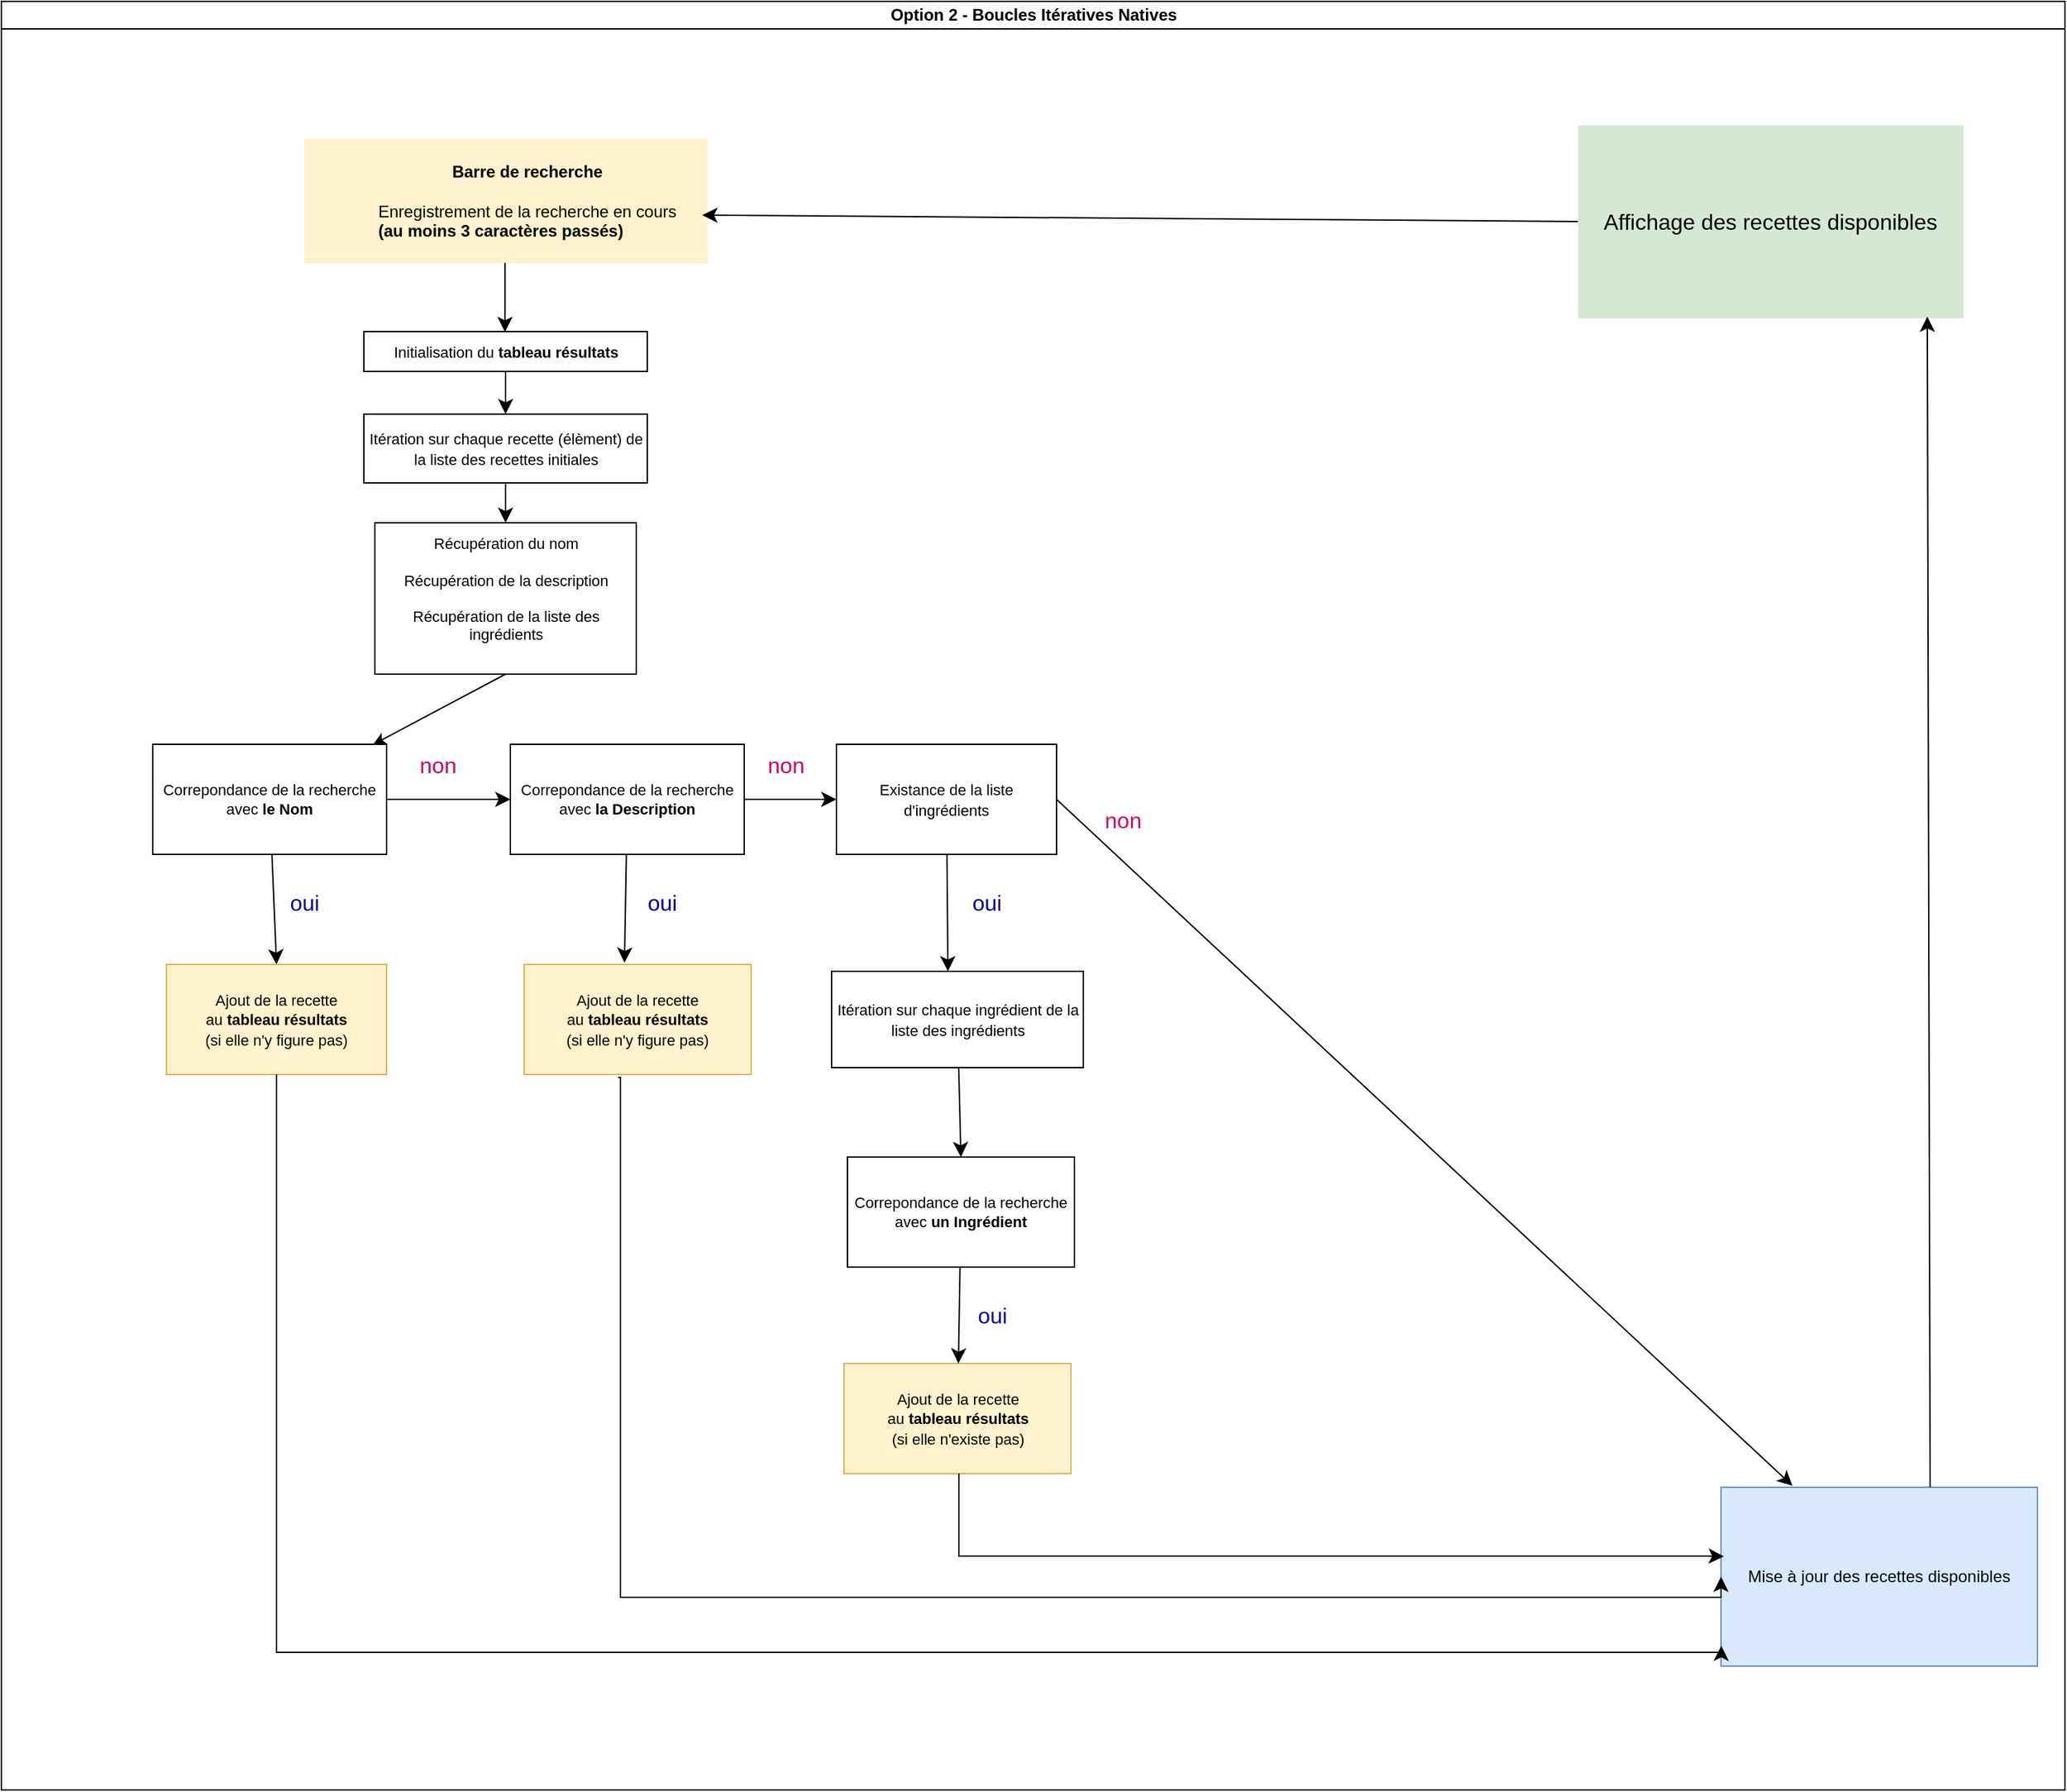 <mxfile version="24.7.14">
  <diagram id="prtHgNgQTEPvFCAcTncT" name="Page-1">
    <mxGraphModel dx="2424" dy="818" grid="1" gridSize="10" guides="1" tooltips="1" connect="1" arrows="1" fold="1" page="1" pageScale="1" pageWidth="827" pageHeight="1169" math="0" shadow="0">
      <root>
        <mxCell id="0" />
        <mxCell id="1" parent="0" />
        <mxCell id="dNxyNK7c78bLwvsdeMH5-11" value="Option 2 - Boucles Itératives Natives" style="swimlane;html=1;startSize=20;horizontal=1;containerType=tree;glass=0;swimlaneLine=1;" parent="1" vertex="1">
          <mxGeometry x="-160" y="130" width="1500" height="1300" as="geometry" />
        </mxCell>
        <UserObject label="&lt;div align=&quot;center&quot;&gt;Barre de recherche&lt;/div&gt;&lt;div&gt;&lt;br&gt;&lt;/div&gt;&lt;div&gt;&lt;span style=&quot;font-weight: normal;&quot;&gt;Enregistrement de la recherche en cours&lt;/span&gt;&lt;br&gt;&lt;/div&gt;(au moins 3 caractères passés)" name="Tessa Miller" position="CFO" location="Office 1" email="me@example.com" placeholders="1" id="dNxyNK7c78bLwvsdeMH5-12">
          <mxCell style="label;image=https://cdn3.iconfinder.com/data/icons/user-avatars-1/512/users-3-128.png;whiteSpace=wrap;html=1;rounded=0;glass=0;treeMoving=1;treeFolding=1;fillColor=#fff2cc;strokeColor=#d6b656;strokeWidth=0;" parent="dNxyNK7c78bLwvsdeMH5-11" vertex="1">
            <mxGeometry x="220" y="100" width="293" height="90" as="geometry" />
          </mxCell>
        </UserObject>
        <mxCell id="guzvhUk8A1Xf9N3mO2cr-11" value="" style="edgeStyle=none;curved=1;rounded=0;orthogonalLoop=1;jettySize=auto;html=1;exitX=0.5;exitY=1;exitDx=0;exitDy=0;" parent="dNxyNK7c78bLwvsdeMH5-11" source="guzvhUk8A1Xf9N3mO2cr-2" target="guzvhUk8A1Xf9N3mO2cr-12" edge="1">
          <mxGeometry relative="1" as="geometry">
            <mxPoint x="405" y="240" as="sourcePoint" />
          </mxGeometry>
        </mxCell>
        <mxCell id="guzvhUk8A1Xf9N3mO2cr-2" value="&lt;div style=&quot;font-size: 11px;&quot;&gt;&lt;font style=&quot;font-size: 11px;&quot;&gt;Récupération du nom&lt;/font&gt;&lt;/div&gt;&lt;div style=&quot;font-size: 11px;&quot;&gt;&lt;font style=&quot;font-size: 11px;&quot;&gt;&lt;br&gt;&lt;/font&gt;&lt;/div&gt;&lt;div style=&quot;font-size: 11px;&quot;&gt;&lt;font style=&quot;font-size: 11px;&quot;&gt;Récupération de la description&lt;/font&gt;&lt;/div&gt;&lt;div style=&quot;font-size: 11px;&quot;&gt;&lt;font style=&quot;font-size: 11px;&quot;&gt;&lt;br&gt;&lt;/font&gt;&lt;/div&gt;&lt;div style=&quot;font-size: 11px;&quot;&gt;&lt;font style=&quot;font-size: 11px;&quot;&gt;Récupération de la liste des ingrédients&lt;/font&gt;&lt;/div&gt;&lt;div style=&quot;font-size: 11px;&quot;&gt;&lt;font style=&quot;font-size: 11px;&quot;&gt;&lt;br&gt;&lt;/font&gt;&lt;/div&gt;" style="rounded=0;whiteSpace=wrap;html=1;" parent="dNxyNK7c78bLwvsdeMH5-11" vertex="1">
          <mxGeometry x="271.5" y="379" width="190" height="110" as="geometry" />
        </mxCell>
        <mxCell id="guzvhUk8A1Xf9N3mO2cr-29" style="edgeStyle=none;curved=1;rounded=0;orthogonalLoop=1;jettySize=auto;html=1;fontSize=12;startSize=8;endSize=8;exitX=0.5;exitY=1;exitDx=0;exitDy=0;" parent="dNxyNK7c78bLwvsdeMH5-11" source="guzvhUk8A1Xf9N3mO2cr-12" edge="1">
          <mxGeometry relative="1" as="geometry">
            <mxPoint x="210" y="610" as="targetPoint" />
            <mxPoint x="214.25" y="540" as="sourcePoint" />
            <Array as="points">
              <mxPoint x="210" y="570" />
              <mxPoint x="210" y="600" />
            </Array>
          </mxGeometry>
        </mxCell>
        <mxCell id="guzvhUk8A1Xf9N3mO2cr-65" style="edgeStyle=none;curved=1;rounded=0;orthogonalLoop=1;jettySize=auto;html=1;entryX=0.5;entryY=0;entryDx=0;entryDy=0;fontSize=12;startSize=8;endSize=8;" parent="dNxyNK7c78bLwvsdeMH5-11" source="guzvhUk8A1Xf9N3mO2cr-12" target="guzvhUk8A1Xf9N3mO2cr-30" edge="1">
          <mxGeometry relative="1" as="geometry" />
        </mxCell>
        <mxCell id="guzvhUk8A1Xf9N3mO2cr-80" style="edgeStyle=none;curved=1;rounded=0;orthogonalLoop=1;jettySize=auto;html=1;fontSize=12;startSize=8;endSize=8;entryX=0;entryY=0.5;entryDx=0;entryDy=0;" parent="dNxyNK7c78bLwvsdeMH5-11" source="guzvhUk8A1Xf9N3mO2cr-12" target="guzvhUk8A1Xf9N3mO2cr-4" edge="1">
          <mxGeometry relative="1" as="geometry">
            <mxPoint x="350.0" y="570" as="targetPoint" />
          </mxGeometry>
        </mxCell>
        <mxCell id="guzvhUk8A1Xf9N3mO2cr-12" value="&lt;div style=&quot;font-size: 11px;&quot;&gt;&lt;font style=&quot;font-size: 11px;&quot;&gt;Correpondance de la recherche&lt;/font&gt;&lt;/div&gt;&lt;div style=&quot;font-size: 11px;&quot;&gt;&lt;font style=&quot;font-size: 11px;&quot;&gt;avec &lt;b&gt;le Nom&lt;/b&gt;&lt;/font&gt;&lt;br&gt;&lt;/div&gt;" style="rounded=0;whiteSpace=wrap;html=1;" parent="dNxyNK7c78bLwvsdeMH5-11" vertex="1">
          <mxGeometry x="110" y="540" width="170" height="80" as="geometry" />
        </mxCell>
        <mxCell id="guzvhUk8A1Xf9N3mO2cr-82" style="edgeStyle=none;curved=1;rounded=0;orthogonalLoop=1;jettySize=auto;html=1;entryX=0;entryY=0.5;entryDx=0;entryDy=0;fontSize=12;startSize=8;endSize=8;" parent="dNxyNK7c78bLwvsdeMH5-11" source="guzvhUk8A1Xf9N3mO2cr-4" target="guzvhUk8A1Xf9N3mO2cr-10" edge="1">
          <mxGeometry relative="1" as="geometry" />
        </mxCell>
        <mxCell id="guzvhUk8A1Xf9N3mO2cr-4" value="&lt;div style=&quot;font-size: 11px;&quot;&gt;Correpondance de la recherche avec&lt;b&gt; la Description&lt;/b&gt;&lt;br&gt;&lt;/div&gt;" style="rounded=0;whiteSpace=wrap;html=1;" parent="dNxyNK7c78bLwvsdeMH5-11" vertex="1">
          <mxGeometry x="370" y="540" width="170" height="80" as="geometry" />
        </mxCell>
        <mxCell id="guzvhUk8A1Xf9N3mO2cr-104" style="edgeStyle=none;curved=1;rounded=0;orthogonalLoop=1;jettySize=auto;html=1;fontSize=12;startSize=8;endSize=8;entryX=0.226;entryY=-0.008;entryDx=0;entryDy=0;entryPerimeter=0;exitX=1;exitY=0.5;exitDx=0;exitDy=0;" parent="dNxyNK7c78bLwvsdeMH5-11" source="guzvhUk8A1Xf9N3mO2cr-10" target="guzvhUk8A1Xf9N3mO2cr-66" edge="1">
          <mxGeometry relative="1" as="geometry">
            <mxPoint x="920" y="580" as="targetPoint" />
          </mxGeometry>
        </mxCell>
        <mxCell id="guzvhUk8A1Xf9N3mO2cr-10" value="&lt;font style=&quot;font-size: 11px;&quot;&gt;Existance de la liste d&#39;ingrédients&lt;/font&gt;" style="rounded=0;whiteSpace=wrap;html=1;" parent="dNxyNK7c78bLwvsdeMH5-11" vertex="1">
          <mxGeometry x="607" y="540" width="160" height="80" as="geometry" />
        </mxCell>
        <mxCell id="guzvhUk8A1Xf9N3mO2cr-19" style="edgeStyle=none;curved=1;rounded=0;orthogonalLoop=1;jettySize=auto;html=1;fontSize=12;startSize=8;endSize=8;entryX=0.5;entryY=0;entryDx=0;entryDy=0;" parent="dNxyNK7c78bLwvsdeMH5-11" source="guzvhUk8A1Xf9N3mO2cr-18" target="guzvhUk8A1Xf9N3mO2cr-2" edge="1">
          <mxGeometry relative="1" as="geometry">
            <mxPoint x="383" y="310" as="targetPoint" />
          </mxGeometry>
        </mxCell>
        <mxCell id="guzvhUk8A1Xf9N3mO2cr-18" value="&lt;font style=&quot;font-size: 11px;&quot;&gt;Itération sur chaque recette (élèment) de la liste des recettes initiales &lt;/font&gt;" style="rounded=0;whiteSpace=wrap;html=1;" parent="dNxyNK7c78bLwvsdeMH5-11" vertex="1">
          <mxGeometry x="263.5" y="300" width="206" height="50" as="geometry" />
        </mxCell>
        <mxCell id="guzvhUk8A1Xf9N3mO2cr-30" value="&lt;div&gt;&lt;font style=&quot;font-size: 11px;&quot;&gt;Ajout de la recette &lt;br&gt;&lt;/font&gt;&lt;/div&gt;&lt;div&gt;&lt;font style=&quot;font-size: 11px;&quot;&gt;au &lt;b&gt;tableau résultats&lt;/b&gt;&lt;/font&gt;&lt;/div&gt;&lt;div&gt;&lt;font style=&quot;font-size: 11px;&quot;&gt;(si elle n&#39;y figure pas)&lt;b&gt;&lt;br&gt;&lt;/b&gt;&lt;/font&gt;&lt;/div&gt;" style="rounded=0;whiteSpace=wrap;html=1;fillColor=#fff2cc;strokeColor=#d6b656;" parent="dNxyNK7c78bLwvsdeMH5-11" vertex="1">
          <mxGeometry x="120" y="700" width="160" height="80" as="geometry" />
        </mxCell>
        <mxCell id="guzvhUk8A1Xf9N3mO2cr-36" style="edgeStyle=none;curved=1;rounded=0;orthogonalLoop=1;jettySize=auto;html=1;exitX=0.5;exitY=1;exitDx=0;exitDy=0;entryX=0.5;entryY=0;entryDx=0;entryDy=0;fontSize=12;startSize=8;endSize=8;" parent="dNxyNK7c78bLwvsdeMH5-11" source="guzvhUk8A1Xf9N3mO2cr-32" target="guzvhUk8A1Xf9N3mO2cr-18" edge="1">
          <mxGeometry relative="1" as="geometry" />
        </mxCell>
        <mxCell id="guzvhUk8A1Xf9N3mO2cr-32" value="&lt;font style=&quot;font-size: 11px;&quot;&gt;Initialisation du &lt;b&gt;tableau résultats&lt;/b&gt;&lt;/font&gt;" style="rounded=0;whiteSpace=wrap;html=1;" parent="dNxyNK7c78bLwvsdeMH5-11" vertex="1">
          <mxGeometry x="263.5" y="240" width="206" height="29" as="geometry" />
        </mxCell>
        <mxCell id="guzvhUk8A1Xf9N3mO2cr-35" style="edgeStyle=none;curved=1;rounded=0;orthogonalLoop=1;jettySize=auto;html=1;exitX=0.516;exitY=1.008;exitDx=0;exitDy=0;fontSize=12;startSize=8;endSize=8;exitPerimeter=0;entryX=0.52;entryY=0.002;entryDx=0;entryDy=0;entryPerimeter=0;" parent="dNxyNK7c78bLwvsdeMH5-11" edge="1">
          <mxGeometry relative="1" as="geometry">
            <mxPoint x="366.11" y="190.0" as="sourcePoint" />
            <mxPoint x="366.07" y="240.338" as="targetPoint" />
          </mxGeometry>
        </mxCell>
        <mxCell id="guzvhUk8A1Xf9N3mO2cr-57" value="&lt;div&gt;&lt;font style=&quot;font-size: 11px;&quot;&gt;Ajout de la recette &lt;br&gt;&lt;/font&gt;&lt;/div&gt;&lt;div&gt;&lt;font style=&quot;font-size: 11px;&quot;&gt;au &lt;b&gt;tableau résultats&lt;/b&gt;&lt;/font&gt;&lt;/div&gt;&lt;div&gt;&lt;font style=&quot;font-size: 11px;&quot;&gt;(si elle n&#39;y figure pas)&lt;b&gt;&lt;br&gt;&lt;/b&gt;&lt;/font&gt;&lt;/div&gt;" style="rounded=0;whiteSpace=wrap;html=1;fillColor=#fff2cc;strokeColor=#d6b656;" parent="dNxyNK7c78bLwvsdeMH5-11" vertex="1">
          <mxGeometry x="380" y="700" width="165" height="80" as="geometry" />
        </mxCell>
        <mxCell id="guzvhUk8A1Xf9N3mO2cr-58" style="edgeStyle=none;curved=1;rounded=0;orthogonalLoop=1;jettySize=auto;html=1;entryX=0.442;entryY=-0.016;entryDx=0;entryDy=0;entryPerimeter=0;fontSize=12;startSize=8;endSize=8;" parent="dNxyNK7c78bLwvsdeMH5-11" source="guzvhUk8A1Xf9N3mO2cr-4" target="guzvhUk8A1Xf9N3mO2cr-57" edge="1">
          <mxGeometry relative="1" as="geometry" />
        </mxCell>
        <mxCell id="guzvhUk8A1Xf9N3mO2cr-60" value="&lt;font style=&quot;font-size: 16px;&quot;&gt;Affichage des recettes disponibles&lt;/font&gt;" style="rounded=0;whiteSpace=wrap;html=1;fillColor=#d5e8d4;strokeColor=#82b366;strokeWidth=0;" parent="dNxyNK7c78bLwvsdeMH5-11" vertex="1">
          <mxGeometry x="1146" y="90" width="280" height="140" as="geometry" />
        </mxCell>
        <mxCell id="guzvhUk8A1Xf9N3mO2cr-64" style="edgeStyle=none;curved=1;rounded=0;orthogonalLoop=1;jettySize=auto;html=1;exitX=0;exitY=0.5;exitDx=0;exitDy=0;entryX=0.988;entryY=0.615;entryDx=0;entryDy=0;entryPerimeter=0;fontSize=12;startSize=8;endSize=8;" parent="dNxyNK7c78bLwvsdeMH5-11" source="guzvhUk8A1Xf9N3mO2cr-60" target="dNxyNK7c78bLwvsdeMH5-12" edge="1">
          <mxGeometry relative="1" as="geometry" />
        </mxCell>
        <mxCell id="guzvhUk8A1Xf9N3mO2cr-66" value="Mise à jour des recettes disponibles" style="rounded=0;whiteSpace=wrap;html=1;fillColor=#dae8fc;strokeColor=#6c8ebf;" parent="dNxyNK7c78bLwvsdeMH5-11" vertex="1">
          <mxGeometry x="1250" y="1080" width="230" height="130" as="geometry" />
        </mxCell>
        <mxCell id="guzvhUk8A1Xf9N3mO2cr-67" style="edgeStyle=none;curved=1;rounded=0;orthogonalLoop=1;jettySize=auto;html=1;entryX=0.907;entryY=0.994;entryDx=0;entryDy=0;entryPerimeter=0;fontSize=12;startSize=8;endSize=8;" parent="dNxyNK7c78bLwvsdeMH5-11" target="guzvhUk8A1Xf9N3mO2cr-60" edge="1">
          <mxGeometry relative="1" as="geometry">
            <mxPoint x="1402" y="1080" as="sourcePoint" />
            <mxPoint x="1332.73" y="227.06" as="targetPoint" />
          </mxGeometry>
        </mxCell>
        <mxCell id="guzvhUk8A1Xf9N3mO2cr-74" value="&lt;font color=&quot;#000099&quot;&gt;oui&lt;/font&gt;" style="text;html=1;align=center;verticalAlign=middle;resizable=0;points=[];autosize=1;strokeColor=none;fillColor=none;fontSize=16;" parent="dNxyNK7c78bLwvsdeMH5-11" vertex="1">
          <mxGeometry x="200" y="640" width="40" height="30" as="geometry" />
        </mxCell>
        <mxCell id="guzvhUk8A1Xf9N3mO2cr-75" value="&lt;font color=&quot;#000099&quot;&gt;oui&lt;/font&gt;" style="text;html=1;align=center;verticalAlign=middle;resizable=0;points=[];autosize=1;strokeColor=none;fillColor=none;fontSize=16;" parent="dNxyNK7c78bLwvsdeMH5-11" vertex="1">
          <mxGeometry x="460" y="640" width="40" height="30" as="geometry" />
        </mxCell>
        <mxCell id="guzvhUk8A1Xf9N3mO2cr-81" value="&lt;font color=&quot;#cc0066&quot;&gt;non&lt;/font&gt;" style="text;html=1;align=center;verticalAlign=middle;resizable=0;points=[];autosize=1;strokeColor=none;fillColor=none;fontSize=16;" parent="dNxyNK7c78bLwvsdeMH5-11" vertex="1">
          <mxGeometry x="292" y="540" width="50" height="30" as="geometry" />
        </mxCell>
        <mxCell id="guzvhUk8A1Xf9N3mO2cr-83" value="&lt;font color=&quot;#cc0066&quot;&gt;non&lt;/font&gt;" style="text;html=1;align=center;verticalAlign=middle;resizable=0;points=[];autosize=1;strokeColor=none;fillColor=none;fontSize=16;" parent="dNxyNK7c78bLwvsdeMH5-11" vertex="1">
          <mxGeometry x="545" y="540" width="50" height="30" as="geometry" />
        </mxCell>
        <mxCell id="guzvhUk8A1Xf9N3mO2cr-85" value="&lt;div&gt;&lt;font style=&quot;font-size: 11px;&quot;&gt;Ajout de la recette &lt;br&gt;&lt;/font&gt;&lt;/div&gt;&lt;div&gt;&lt;font style=&quot;font-size: 11px;&quot;&gt;au &lt;b&gt;tableau résultats&lt;/b&gt;&lt;/font&gt;&lt;/div&gt;&lt;div&gt;&lt;font style=&quot;font-size: 11px;&quot;&gt;(si elle n&#39;existe pas)&lt;b&gt;&lt;br&gt;&lt;/b&gt;&lt;/font&gt;&lt;/div&gt;" style="rounded=0;whiteSpace=wrap;html=1;fillColor=#fff2cc;strokeColor=#d6b656;" parent="dNxyNK7c78bLwvsdeMH5-11" vertex="1">
          <mxGeometry x="612.5" y="990" width="165" height="80" as="geometry" />
        </mxCell>
        <mxCell id="guzvhUk8A1Xf9N3mO2cr-94" style="edgeStyle=none;curved=1;rounded=0;orthogonalLoop=1;jettySize=auto;html=1;entryX=0.5;entryY=0;entryDx=0;entryDy=0;fontSize=12;startSize=8;endSize=8;" parent="dNxyNK7c78bLwvsdeMH5-11" source="guzvhUk8A1Xf9N3mO2cr-87" target="guzvhUk8A1Xf9N3mO2cr-92" edge="1">
          <mxGeometry relative="1" as="geometry" />
        </mxCell>
        <mxCell id="guzvhUk8A1Xf9N3mO2cr-87" value="&lt;font style=&quot;font-size: 11px;&quot;&gt;Itération sur chaque ingrédient de la liste des ingrédients &lt;/font&gt;" style="rounded=0;whiteSpace=wrap;html=1;" parent="dNxyNK7c78bLwvsdeMH5-11" vertex="1">
          <mxGeometry x="603.5" y="705" width="183" height="70" as="geometry" />
        </mxCell>
        <mxCell id="guzvhUk8A1Xf9N3mO2cr-89" style="edgeStyle=none;curved=1;rounded=0;orthogonalLoop=1;jettySize=auto;html=1;entryX=0.462;entryY=0;entryDx=0;entryDy=0;entryPerimeter=0;fontSize=12;startSize=8;endSize=8;" parent="dNxyNK7c78bLwvsdeMH5-11" source="guzvhUk8A1Xf9N3mO2cr-10" target="guzvhUk8A1Xf9N3mO2cr-87" edge="1">
          <mxGeometry relative="1" as="geometry" />
        </mxCell>
        <mxCell id="guzvhUk8A1Xf9N3mO2cr-90" value="&lt;font color=&quot;#cc0066&quot;&gt;non&lt;/font&gt;" style="text;html=1;align=center;verticalAlign=middle;resizable=0;points=[];autosize=1;strokeColor=none;fillColor=none;fontSize=16;" parent="dNxyNK7c78bLwvsdeMH5-11" vertex="1">
          <mxGeometry x="790" y="580" width="50" height="30" as="geometry" />
        </mxCell>
        <mxCell id="guzvhUk8A1Xf9N3mO2cr-91" value="&lt;font color=&quot;#000099&quot;&gt;oui&lt;/font&gt;" style="text;html=1;align=center;verticalAlign=middle;resizable=0;points=[];autosize=1;strokeColor=none;fillColor=none;fontSize=16;" parent="dNxyNK7c78bLwvsdeMH5-11" vertex="1">
          <mxGeometry x="696" y="640" width="40" height="30" as="geometry" />
        </mxCell>
        <mxCell id="guzvhUk8A1Xf9N3mO2cr-96" style="edgeStyle=none;curved=1;rounded=0;orthogonalLoop=1;jettySize=auto;html=1;fontSize=12;startSize=8;endSize=8;" parent="dNxyNK7c78bLwvsdeMH5-11" source="guzvhUk8A1Xf9N3mO2cr-92" target="guzvhUk8A1Xf9N3mO2cr-85" edge="1">
          <mxGeometry relative="1" as="geometry" />
        </mxCell>
        <mxCell id="guzvhUk8A1Xf9N3mO2cr-92" value="&lt;div style=&quot;font-size: 11px;&quot;&gt;Correpondance de la recherche avec &lt;b&gt;un Ingrédient&lt;/b&gt;&lt;br&gt;&lt;/div&gt;" style="rounded=0;whiteSpace=wrap;html=1;" parent="dNxyNK7c78bLwvsdeMH5-11" vertex="1">
          <mxGeometry x="615" y="840" width="165" height="80" as="geometry" />
        </mxCell>
        <mxCell id="guzvhUk8A1Xf9N3mO2cr-95" value="&lt;font color=&quot;#000099&quot;&gt;oui&lt;/font&gt;" style="text;html=1;align=center;verticalAlign=middle;resizable=0;points=[];autosize=1;strokeColor=none;fillColor=none;fontSize=16;" parent="dNxyNK7c78bLwvsdeMH5-11" vertex="1">
          <mxGeometry x="700" y="940" width="40" height="30" as="geometry" />
        </mxCell>
        <mxCell id="guzvhUk8A1Xf9N3mO2cr-99" value="" style="edgeStyle=segmentEdgeStyle;endArrow=classic;html=1;curved=0;rounded=0;endSize=8;startSize=8;sourcePerimeterSpacing=0;targetPerimeterSpacing=0;fontSize=12;entryX=0.001;entryY=0.886;entryDx=0;entryDy=0;entryPerimeter=0;" parent="dNxyNK7c78bLwvsdeMH5-11" target="guzvhUk8A1Xf9N3mO2cr-66" edge="1">
          <mxGeometry width="140" relative="1" as="geometry">
            <mxPoint x="200" y="780" as="sourcePoint" />
            <mxPoint x="340" y="840" as="targetPoint" />
            <Array as="points">
              <mxPoint x="200" y="1200" />
              <mxPoint x="1250" y="1200" />
            </Array>
          </mxGeometry>
        </mxCell>
        <mxCell id="guzvhUk8A1Xf9N3mO2cr-101" value="" style="edgeStyle=segmentEdgeStyle;endArrow=classic;html=1;curved=0;rounded=0;endSize=8;startSize=8;sourcePerimeterSpacing=0;targetPerimeterSpacing=0;fontSize=12;entryX=0;entryY=0.5;entryDx=0;entryDy=0;exitX=0.414;exitY=1.026;exitDx=0;exitDy=0;exitPerimeter=0;" parent="dNxyNK7c78bLwvsdeMH5-11" source="guzvhUk8A1Xf9N3mO2cr-57" target="guzvhUk8A1Xf9N3mO2cr-66" edge="1">
          <mxGeometry width="140" relative="1" as="geometry">
            <mxPoint x="450" y="800" as="sourcePoint" />
            <mxPoint x="1486" y="1164.02" as="targetPoint" />
            <Array as="points">
              <mxPoint x="450" y="782" />
              <mxPoint x="450" y="1160" />
              <mxPoint x="1250" y="1160" />
            </Array>
          </mxGeometry>
        </mxCell>
        <mxCell id="guzvhUk8A1Xf9N3mO2cr-106" value="" style="edgeStyle=segmentEdgeStyle;endArrow=classic;html=1;curved=0;rounded=0;endSize=8;startSize=8;sourcePerimeterSpacing=0;targetPerimeterSpacing=0;fontSize=12;entryX=0.009;entryY=0.387;entryDx=0;entryDy=0;entryPerimeter=0;" parent="dNxyNK7c78bLwvsdeMH5-11" target="guzvhUk8A1Xf9N3mO2cr-66" edge="1">
          <mxGeometry width="140" relative="1" as="geometry">
            <mxPoint x="696" y="1070" as="sourcePoint" />
            <mxPoint x="1240" y="1140" as="targetPoint" />
            <Array as="points">
              <mxPoint x="696" y="1130" />
              <mxPoint x="1240" y="1130" />
            </Array>
          </mxGeometry>
        </mxCell>
      </root>
    </mxGraphModel>
  </diagram>
</mxfile>

